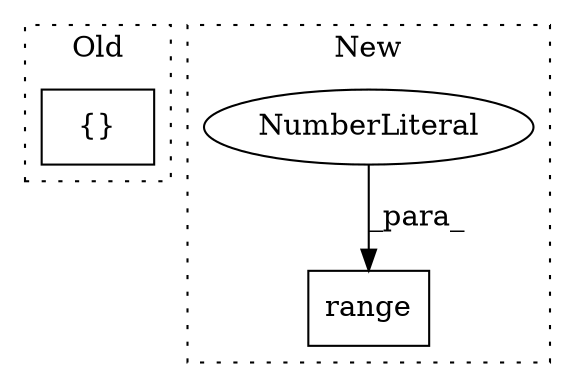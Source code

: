 digraph G {
subgraph cluster0 {
1 [label="{}" a="4" s="1128,1152" l="6,2" shape="box"];
label = "Old";
style="dotted";
}
subgraph cluster1 {
2 [label="range" a="32" s="725,732" l="6,1" shape="box"];
3 [label="NumberLiteral" a="34" s="731" l="1" shape="ellipse"];
label = "New";
style="dotted";
}
3 -> 2 [label="_para_"];
}